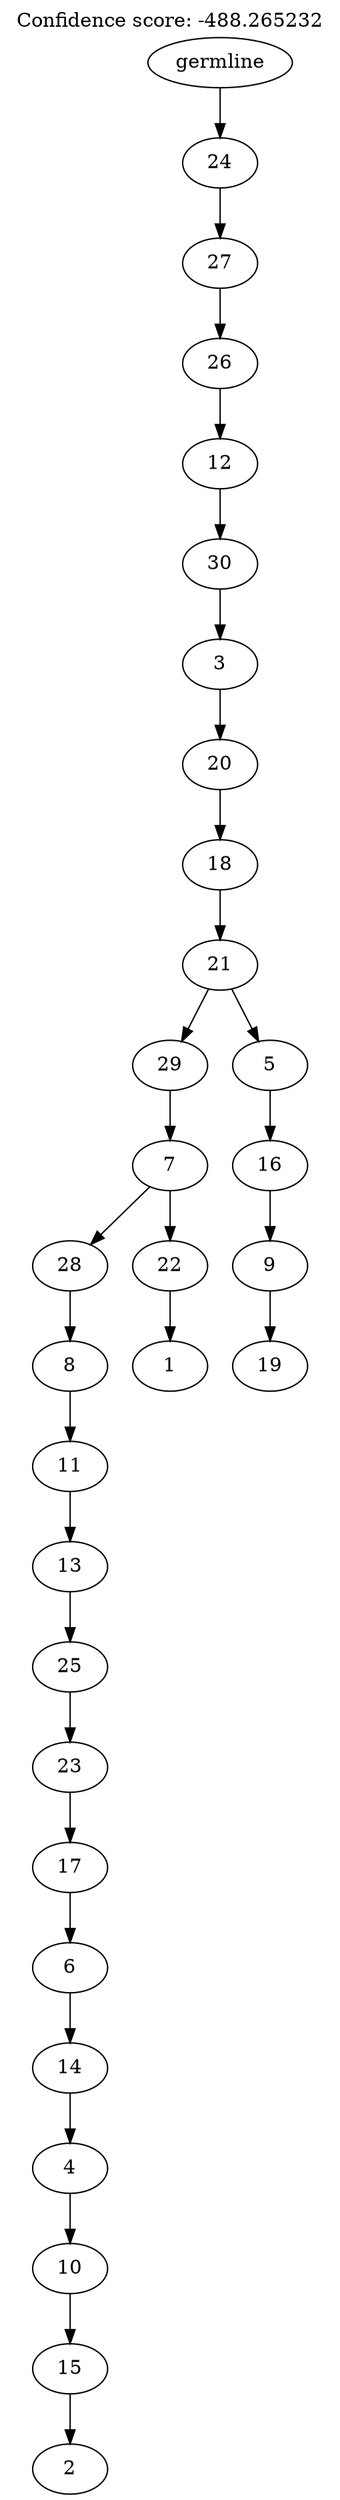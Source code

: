 digraph g {
	"29" -> "30";
	"30" [label="2"];
	"28" -> "29";
	"29" [label="15"];
	"27" -> "28";
	"28" [label="10"];
	"26" -> "27";
	"27" [label="4"];
	"25" -> "26";
	"26" [label="14"];
	"24" -> "25";
	"25" [label="6"];
	"23" -> "24";
	"24" [label="17"];
	"22" -> "23";
	"23" [label="23"];
	"21" -> "22";
	"22" [label="25"];
	"20" -> "21";
	"21" [label="13"];
	"19" -> "20";
	"20" [label="11"];
	"18" -> "19";
	"19" [label="8"];
	"16" -> "17";
	"17" [label="1"];
	"15" -> "16";
	"16" [label="22"];
	"15" -> "18";
	"18" [label="28"];
	"14" -> "15";
	"15" [label="7"];
	"12" -> "13";
	"13" [label="19"];
	"11" -> "12";
	"12" [label="9"];
	"10" -> "11";
	"11" [label="16"];
	"9" -> "10";
	"10" [label="5"];
	"9" -> "14";
	"14" [label="29"];
	"8" -> "9";
	"9" [label="21"];
	"7" -> "8";
	"8" [label="18"];
	"6" -> "7";
	"7" [label="20"];
	"5" -> "6";
	"6" [label="3"];
	"4" -> "5";
	"5" [label="30"];
	"3" -> "4";
	"4" [label="12"];
	"2" -> "3";
	"3" [label="26"];
	"1" -> "2";
	"2" [label="27"];
	"0" -> "1";
	"1" [label="24"];
	"0" [label="germline"];
	labelloc="t";
	label="Confidence score: -488.265232";
}

